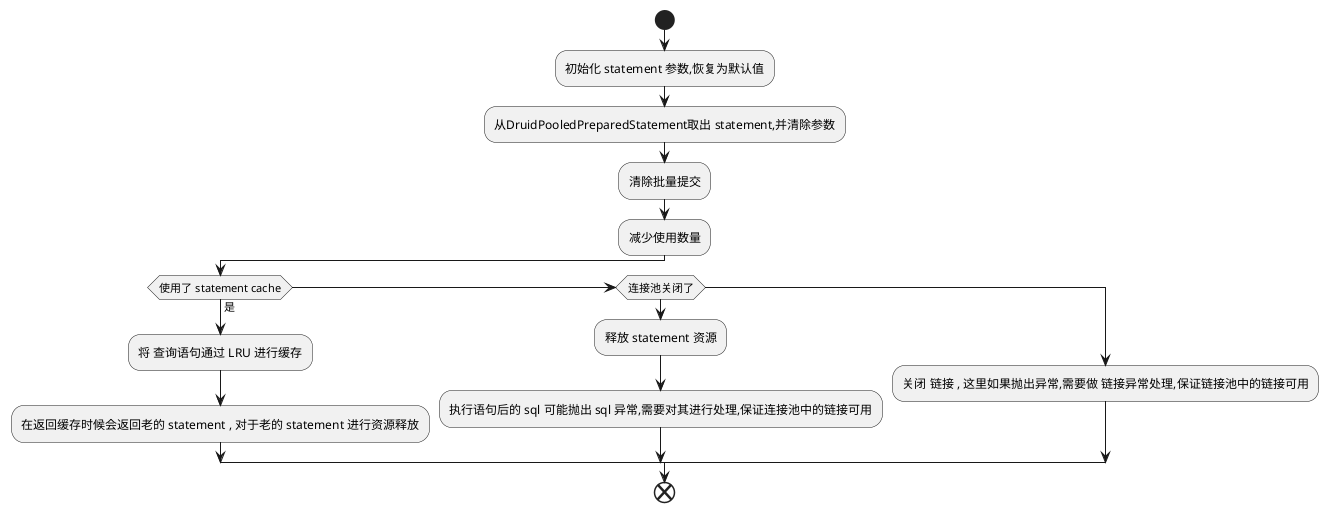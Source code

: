 @startuml
'https://plantuml.com/sequence-diagram


start
:初始化 statement 参数,恢复为默认值;
:从DruidPooledPreparedStatement取出 statement,并清除参数;
:清除批量提交;
:减少使用数量;
if (使用了 statement cache) then (是)
    :将 查询语句通过 LRU 进行缓存;
    :在返回缓存时候会返回老的 statement , 对于老的 statement 进行资源释放;
elseif (连接池关闭了) then
    :释放 statement 资源;
    :执行语句后的 sql 可能抛出 sql 异常,需要对其进行处理,保证连接池中的链接可用;
else
    :关闭 链接 , 这里如果抛出异常,需要做 链接异常处理,保证链接池中的链接可用;
endif
end
@enduml